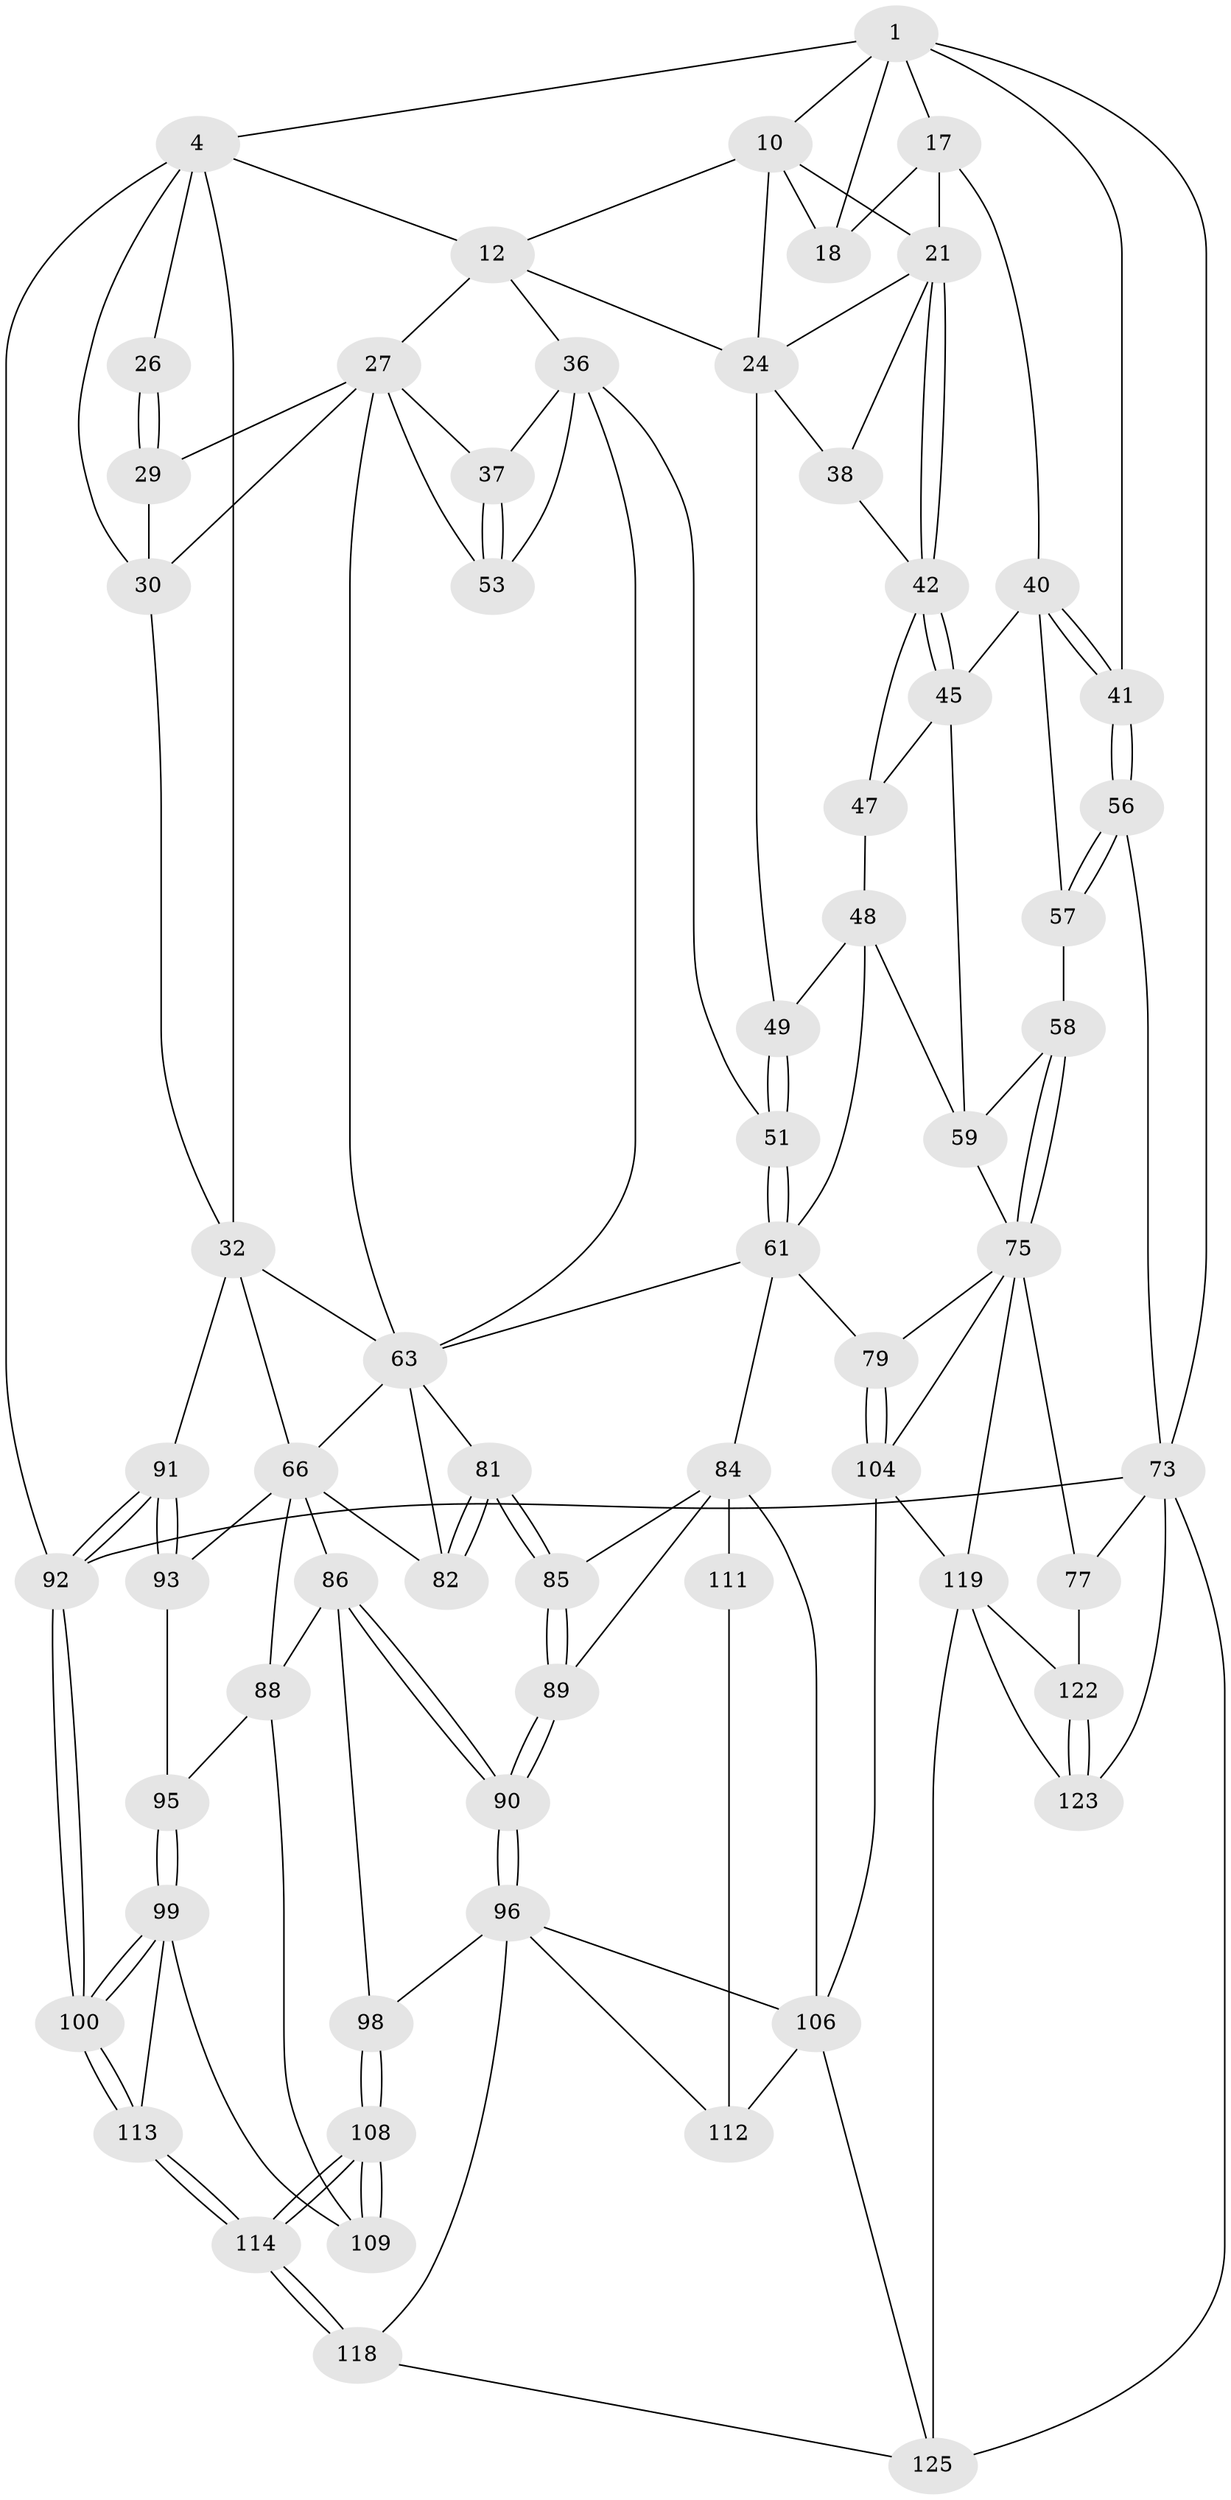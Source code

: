 // original degree distribution, {3: 0.015384615384615385, 6: 0.23076923076923078, 5: 0.5076923076923077, 4: 0.24615384615384617}
// Generated by graph-tools (version 1.1) at 2025/17/03/09/25 04:17:03]
// undirected, 65 vertices, 154 edges
graph export_dot {
graph [start="1"]
  node [color=gray90,style=filled];
  1 [pos="+0.6451411177341932+0",super="+9+2"];
  4 [pos="+0+0",super="+5"];
  10 [pos="+0.6044464276776227+0.03750028699826835",super="+19+11"];
  12 [pos="+0.4934110279393742+0.11821193970254495",super="+13"];
  17 [pos="+0.7558350562082754+0.07777131769976689",super="+20"];
  18 [pos="+0.7431623018076504+0.07966203571973557"];
  21 [pos="+0.8199795584779208+0.17537250166372584",super="+22"];
  24 [pos="+0.6558892403368671+0.20486154392700048",super="+34"];
  26 [pos="+0.27869478685285837+0.10073825632014961"];
  27 [pos="+0.3589433545055006+0.2611551641047567",super="+28"];
  29 [pos="+0.26524612273026854+0.1411221098572616"];
  30 [pos="+0.1229921859731878+0.17479286488750184",super="+31"];
  32 [pos="+0.0364218265849718+0.30355248549441666",super="+33"];
  36 [pos="+0.5621593615989485+0.2876401372636873",super="+52"];
  37 [pos="+0.560586790265458+0.2881456275832369"];
  38 [pos="+0.7234838697650654+0.25784824587370375"];
  40 [pos="+0.8918573658496343+0.16213787653723435",super="+44"];
  41 [pos="+1+0"];
  42 [pos="+0.8014991794615379+0.28925021836004944",super="+43"];
  45 [pos="+0.8469638765319615+0.3315633339058367",super="+50"];
  47 [pos="+0.7483915376450759+0.35742793776955095"];
  48 [pos="+0.7162674739831331+0.36231746786066626",super="+60"];
  49 [pos="+0.6843797118174053+0.3067763915108979"];
  51 [pos="+0.5984450031270908+0.42860236433462157"];
  53 [pos="+0.4735226590819488+0.35792292928963876"];
  56 [pos="+1+0.3896387993530689"];
  57 [pos="+1+0.3841888079773637"];
  58 [pos="+0.8866137299423441+0.46320942007691873"];
  59 [pos="+0.827115965860245+0.4195256478990793",super="+62"];
  61 [pos="+0.6598581189229733+0.47913801241790793",super="+71"];
  63 [pos="+0.32435095792414975+0.4397941619106108",super="+70+64"];
  66 [pos="+0.22256156296807847+0.5251822050393973",super="+83+67"];
  73 [pos="+1+1",super="+128+74"];
  75 [pos="+0.8625817675890114+0.6150504360144841",super="+76+78"];
  77 [pos="+1+0.7299705226618173"];
  79 [pos="+0.6674631664279512+0.6615771851402201"];
  81 [pos="+0.5099297198773844+0.5783222695674383"];
  82 [pos="+0.3093772637465574+0.47680836055531"];
  84 [pos="+0.6275497150890413+0.6583756523324232",super="+101"];
  85 [pos="+0.5115490716945228+0.6123249964026486"];
  86 [pos="+0.30407972589634924+0.5083372692118052",super="+87"];
  88 [pos="+0.16724099571848444+0.6706041773367901",super="+94"];
  89 [pos="+0.44089276141955624+0.6872773175724155"];
  90 [pos="+0.44017423929483634+0.6875454049351496"];
  91 [pos="+0+0.5982295604553453"];
  92 [pos="+0+1"];
  93 [pos="+0.010997075429028077+0.6588273747256761"];
  95 [pos="+0.04092242432656511+0.6835211385668221"];
  96 [pos="+0.40727675651509054+0.7311166894232308",super="+97"];
  98 [pos="+0.3290129030962759+0.7554331835608123"];
  99 [pos="+0.05168429002436858+0.7314645038823584",super="+110"];
  100 [pos="+0+1"];
  104 [pos="+0.678604202821936+0.7667653012917246",super="+105"];
  106 [pos="+0.6265875303166987+0.8427186633547591",super="+115"];
  108 [pos="+0.2526963045748335+0.7910636754754643"];
  109 [pos="+0.17510803484084803+0.7137277499415472"];
  111 [pos="+0.5302517769941648+0.7728022115986242"];
  112 [pos="+0.4890885966669177+0.7952714689178461"];
  113 [pos="+0+1"];
  114 [pos="+0.09868734055464225+1"];
  118 [pos="+0.322510736501933+1"];
  119 [pos="+0.7854496902096889+0.8722991630022889",super="+120"];
  122 [pos="+0.8894691631893245+0.8484812050318755"];
  123 [pos="+0.850219247475279+0.9525525038053476"];
  125 [pos="+0.5327338250190321+1",super="+126+127"];
  1 -- 10;
  1 -- 18;
  1 -- 17;
  1 -- 4;
  1 -- 73;
  1 -- 41;
  4 -- 92;
  4 -- 32;
  4 -- 26 [weight=2];
  4 -- 12 [weight=2];
  4 -- 30;
  10 -- 18;
  10 -- 21;
  10 -- 24;
  10 -- 12;
  12 -- 36;
  12 -- 27;
  12 -- 24;
  17 -- 18;
  17 -- 40;
  17 -- 21;
  21 -- 42;
  21 -- 42;
  21 -- 24;
  21 -- 38;
  24 -- 49;
  24 -- 38;
  26 -- 29;
  26 -- 29;
  27 -- 37;
  27 -- 53;
  27 -- 29;
  27 -- 30;
  27 -- 63;
  29 -- 30;
  30 -- 32;
  32 -- 91;
  32 -- 66;
  32 -- 63;
  36 -- 37;
  36 -- 51;
  36 -- 53;
  36 -- 63;
  37 -- 53;
  37 -- 53;
  38 -- 42;
  40 -- 41;
  40 -- 41;
  40 -- 57;
  40 -- 45;
  41 -- 56;
  41 -- 56;
  42 -- 45;
  42 -- 45;
  42 -- 47;
  45 -- 59;
  45 -- 47;
  47 -- 48;
  48 -- 49;
  48 -- 61;
  48 -- 59;
  49 -- 51;
  49 -- 51;
  51 -- 61;
  51 -- 61;
  56 -- 57;
  56 -- 57;
  56 -- 73;
  57 -- 58;
  58 -- 59;
  58 -- 75;
  58 -- 75;
  59 -- 75;
  61 -- 84;
  61 -- 79;
  61 -- 63;
  63 -- 81;
  63 -- 82;
  63 -- 66;
  66 -- 82;
  66 -- 86;
  66 -- 88;
  66 -- 93;
  73 -- 92;
  73 -- 123;
  73 -- 77;
  73 -- 125;
  75 -- 79;
  75 -- 104;
  75 -- 77;
  75 -- 119;
  77 -- 122;
  79 -- 104;
  79 -- 104;
  81 -- 82;
  81 -- 82;
  81 -- 85;
  81 -- 85;
  84 -- 85;
  84 -- 89;
  84 -- 106;
  84 -- 111 [weight=2];
  85 -- 89;
  85 -- 89;
  86 -- 90;
  86 -- 90;
  86 -- 88;
  86 -- 98;
  88 -- 109;
  88 -- 95;
  89 -- 90;
  89 -- 90;
  90 -- 96;
  90 -- 96;
  91 -- 92;
  91 -- 92;
  91 -- 93;
  91 -- 93;
  92 -- 100;
  92 -- 100;
  93 -- 95;
  95 -- 99;
  95 -- 99;
  96 -- 112;
  96 -- 98;
  96 -- 118;
  96 -- 106;
  98 -- 108;
  98 -- 108;
  99 -- 100;
  99 -- 100;
  99 -- 113;
  99 -- 109;
  100 -- 113;
  100 -- 113;
  104 -- 106;
  104 -- 119;
  106 -- 112;
  106 -- 125;
  108 -- 109;
  108 -- 109;
  108 -- 114;
  108 -- 114;
  111 -- 112;
  113 -- 114;
  113 -- 114;
  114 -- 118;
  114 -- 118;
  118 -- 125;
  119 -- 122;
  119 -- 123;
  119 -- 125 [weight=2];
  122 -- 123;
  122 -- 123;
}
